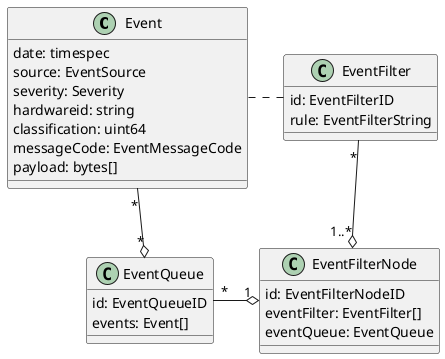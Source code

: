 @startuml

class Event {
  date: timespec
  source: EventSource
  severity: Severity
  hardwareid: string
  classification: uint64
  messageCode: EventMessageCode
  payload: bytes[]
}

class EventQueue {
  id: EventQueueID
  events: Event[]
}

class EventFilter {
  id: EventFilterID
  rule: EventFilterString
}

class EventFilterNode {
  id: EventFilterNodeID
  eventFilter: EventFilter[]
  eventQueue: EventQueue
}

EventQueue "*" o-up- "*" Event
EventFilter .l. Event
EventFilterNode "1..*" o-up- "*" EventFilter
EventFilterNode "1" o-left- "*" EventQueue

@enduml
